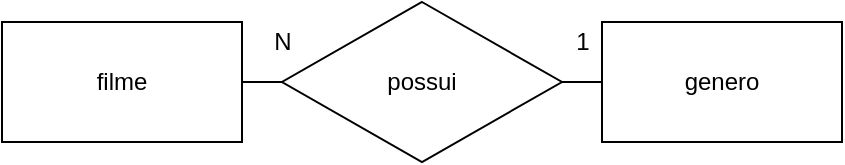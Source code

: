 <mxfile version="14.4.2" type="device" pages="2"><diagram id="C5RBs43oDa-KdzZeNtuy" name="Conceitual"><mxGraphModel dx="868" dy="450" grid="1" gridSize="10" guides="1" tooltips="1" connect="1" arrows="1" fold="1" page="1" pageScale="1" pageWidth="827" pageHeight="1169" math="0" shadow="0"><root><mxCell id="WIyWlLk6GJQsqaUBKTNV-0"/><mxCell id="WIyWlLk6GJQsqaUBKTNV-1" parent="WIyWlLk6GJQsqaUBKTNV-0"/><mxCell id="fCdZ2CDc96GdZPmAHSa--0" value="genero" style="rounded=0;whiteSpace=wrap;html=1;" parent="WIyWlLk6GJQsqaUBKTNV-1" vertex="1"><mxGeometry x="340" y="290" width="120" height="60" as="geometry"/></mxCell><mxCell id="fCdZ2CDc96GdZPmAHSa--10" value="filme" style="rounded=0;whiteSpace=wrap;html=1;" parent="WIyWlLk6GJQsqaUBKTNV-1" vertex="1"><mxGeometry x="40" y="290" width="120" height="60" as="geometry"/></mxCell><mxCell id="fCdZ2CDc96GdZPmAHSa--12" value="possui" style="rhombus;whiteSpace=wrap;html=1;" parent="WIyWlLk6GJQsqaUBKTNV-1" vertex="1"><mxGeometry x="180" y="280" width="140" height="80" as="geometry"/></mxCell><mxCell id="fCdZ2CDc96GdZPmAHSa--14" value="" style="endArrow=none;html=1;exitX=1;exitY=0.5;exitDx=0;exitDy=0;entryX=0;entryY=0.5;entryDx=0;entryDy=0;" parent="WIyWlLk6GJQsqaUBKTNV-1" source="fCdZ2CDc96GdZPmAHSa--10" target="fCdZ2CDc96GdZPmAHSa--12" edge="1"><mxGeometry width="50" height="50" relative="1" as="geometry"><mxPoint x="320" y="360" as="sourcePoint"/><mxPoint x="370" y="310" as="targetPoint"/></mxGeometry></mxCell><mxCell id="fCdZ2CDc96GdZPmAHSa--15" value="" style="endArrow=none;html=1;exitX=1;exitY=0.5;exitDx=0;exitDy=0;entryX=0;entryY=0.5;entryDx=0;entryDy=0;" parent="WIyWlLk6GJQsqaUBKTNV-1" source="fCdZ2CDc96GdZPmAHSa--12" target="fCdZ2CDc96GdZPmAHSa--0" edge="1"><mxGeometry width="50" height="50" relative="1" as="geometry"><mxPoint x="320" y="360" as="sourcePoint"/><mxPoint x="370" y="310" as="targetPoint"/></mxGeometry></mxCell><mxCell id="uv_Q-eY1Le6fuYTD9nWs-0" value="N" style="text;html=1;align=center;verticalAlign=middle;resizable=0;points=[];autosize=1;" parent="WIyWlLk6GJQsqaUBKTNV-1" vertex="1"><mxGeometry x="170" y="290" width="20" height="20" as="geometry"/></mxCell><mxCell id="uv_Q-eY1Le6fuYTD9nWs-1" value="1" style="text;html=1;align=center;verticalAlign=middle;resizable=0;points=[];autosize=1;" parent="WIyWlLk6GJQsqaUBKTNV-1" vertex="1"><mxGeometry x="320" y="290" width="20" height="20" as="geometry"/></mxCell></root></mxGraphModel></diagram><diagram id="0oOhoXphk3pqCleA_59O" name="Lógico"><mxGraphModel dx="868" dy="450" grid="1" gridSize="10" guides="1" tooltips="1" connect="1" arrows="1" fold="1" page="1" pageScale="1" pageWidth="827" pageHeight="1169" math="0" shadow="0"><root><mxCell id="XBBXc8wBIDSU5UM5lOiV-0"/><mxCell id="XBBXc8wBIDSU5UM5lOiV-1" parent="XBBXc8wBIDSU5UM5lOiV-0"/><mxCell id="yBamLYYDE3gB9ltshLQa-0" value="Genero" style="shape=table;startSize=30;container=1;collapsible=1;childLayout=tableLayout;fixedRows=1;rowLines=0;fontStyle=1;align=center;resizeLast=1;" vertex="1" parent="XBBXc8wBIDSU5UM5lOiV-1"><mxGeometry x="110" y="110" width="180" height="100" as="geometry"/></mxCell><mxCell id="yBamLYYDE3gB9ltshLQa-1" value="" style="shape=partialRectangle;collapsible=0;dropTarget=0;pointerEvents=0;fillColor=none;top=0;left=0;bottom=1;right=0;points=[[0,0.5],[1,0.5]];portConstraint=eastwest;" vertex="1" parent="yBamLYYDE3gB9ltshLQa-0"><mxGeometry y="30" width="180" height="30" as="geometry"/></mxCell><mxCell id="yBamLYYDE3gB9ltshLQa-2" value="PK" style="shape=partialRectangle;connectable=0;fillColor=none;top=0;left=0;bottom=0;right=0;fontStyle=1;overflow=hidden;" vertex="1" parent="yBamLYYDE3gB9ltshLQa-1"><mxGeometry width="30" height="30" as="geometry"/></mxCell><mxCell id="yBamLYYDE3gB9ltshLQa-3" value="IdGenero" style="shape=partialRectangle;connectable=0;fillColor=none;top=0;left=0;bottom=0;right=0;align=left;spacingLeft=6;fontStyle=5;overflow=hidden;" vertex="1" parent="yBamLYYDE3gB9ltshLQa-1"><mxGeometry x="30" width="150" height="30" as="geometry"/></mxCell><mxCell id="yBamLYYDE3gB9ltshLQa-4" value="" style="shape=partialRectangle;collapsible=0;dropTarget=0;pointerEvents=0;fillColor=none;top=0;left=0;bottom=0;right=0;points=[[0,0.5],[1,0.5]];portConstraint=eastwest;" vertex="1" parent="yBamLYYDE3gB9ltshLQa-0"><mxGeometry y="60" width="180" height="30" as="geometry"/></mxCell><mxCell id="yBamLYYDE3gB9ltshLQa-5" value="" style="shape=partialRectangle;connectable=0;fillColor=none;top=0;left=0;bottom=0;right=0;editable=1;overflow=hidden;" vertex="1" parent="yBamLYYDE3gB9ltshLQa-4"><mxGeometry width="30" height="30" as="geometry"/></mxCell><mxCell id="yBamLYYDE3gB9ltshLQa-6" value="Nome" style="shape=partialRectangle;connectable=0;fillColor=none;top=0;left=0;bottom=0;right=0;align=left;spacingLeft=6;overflow=hidden;" vertex="1" parent="yBamLYYDE3gB9ltshLQa-4"><mxGeometry x="30" width="150" height="30" as="geometry"/></mxCell><mxCell id="F09jsBNYvLThQLsDXvyI-0" value="Filmes" style="shape=table;startSize=30;container=1;collapsible=1;childLayout=tableLayout;fixedRows=1;rowLines=0;fontStyle=1;align=center;resizeLast=1;" vertex="1" parent="XBBXc8wBIDSU5UM5lOiV-1"><mxGeometry x="500" y="100" width="180" height="130" as="geometry"/></mxCell><mxCell id="F09jsBNYvLThQLsDXvyI-1" value="" style="shape=partialRectangle;collapsible=0;dropTarget=0;pointerEvents=0;fillColor=none;top=0;left=0;bottom=0;right=0;points=[[0,0.5],[1,0.5]];portConstraint=eastwest;" vertex="1" parent="F09jsBNYvLThQLsDXvyI-0"><mxGeometry y="30" width="180" height="30" as="geometry"/></mxCell><mxCell id="F09jsBNYvLThQLsDXvyI-2" value="PK" style="shape=partialRectangle;connectable=0;fillColor=none;top=0;left=0;bottom=0;right=0;fontStyle=1;overflow=hidden;" vertex="1" parent="F09jsBNYvLThQLsDXvyI-1"><mxGeometry width="60" height="30" as="geometry"/></mxCell><mxCell id="F09jsBNYvLThQLsDXvyI-3" value="IdFilmes" style="shape=partialRectangle;connectable=0;fillColor=none;top=0;left=0;bottom=0;right=0;align=left;spacingLeft=6;fontStyle=5;overflow=hidden;" vertex="1" parent="F09jsBNYvLThQLsDXvyI-1"><mxGeometry x="60" width="120" height="30" as="geometry"/></mxCell><mxCell id="F09jsBNYvLThQLsDXvyI-4" value="" style="shape=partialRectangle;collapsible=0;dropTarget=0;pointerEvents=0;fillColor=none;top=0;left=0;bottom=1;right=0;points=[[0,0.5],[1,0.5]];portConstraint=eastwest;" vertex="1" parent="F09jsBNYvLThQLsDXvyI-0"><mxGeometry y="60" width="180" height="30" as="geometry"/></mxCell><mxCell id="F09jsBNYvLThQLsDXvyI-5" value="Fk" style="shape=partialRectangle;connectable=0;fillColor=none;top=0;left=0;bottom=0;right=0;fontStyle=1;overflow=hidden;" vertex="1" parent="F09jsBNYvLThQLsDXvyI-4"><mxGeometry width="60" height="30" as="geometry"/></mxCell><mxCell id="F09jsBNYvLThQLsDXvyI-6" value="IdGenero" style="shape=partialRectangle;connectable=0;fillColor=none;top=0;left=0;bottom=0;right=0;align=left;spacingLeft=6;fontStyle=5;overflow=hidden;" vertex="1" parent="F09jsBNYvLThQLsDXvyI-4"><mxGeometry x="60" width="120" height="30" as="geometry"/></mxCell><mxCell id="F09jsBNYvLThQLsDXvyI-7" value="" style="shape=partialRectangle;collapsible=0;dropTarget=0;pointerEvents=0;fillColor=none;top=0;left=0;bottom=0;right=0;points=[[0,0.5],[1,0.5]];portConstraint=eastwest;" vertex="1" parent="F09jsBNYvLThQLsDXvyI-0"><mxGeometry y="90" width="180" height="30" as="geometry"/></mxCell><mxCell id="F09jsBNYvLThQLsDXvyI-8" value="" style="shape=partialRectangle;connectable=0;fillColor=none;top=0;left=0;bottom=0;right=0;editable=1;overflow=hidden;" vertex="1" parent="F09jsBNYvLThQLsDXvyI-7"><mxGeometry width="60" height="30" as="geometry"/></mxCell><mxCell id="F09jsBNYvLThQLsDXvyI-9" value="Titulo" style="shape=partialRectangle;connectable=0;fillColor=none;top=0;left=0;bottom=0;right=0;align=left;spacingLeft=6;overflow=hidden;" vertex="1" parent="F09jsBNYvLThQLsDXvyI-7"><mxGeometry x="60" width="120" height="30" as="geometry"/></mxCell><mxCell id="ckG7glazvM7D1DqABt20-0" value="" style="edgeStyle=entityRelationEdgeStyle;fontSize=12;html=1;endArrow=ERoneToMany;exitX=1.011;exitY=0.3;exitDx=0;exitDy=0;exitPerimeter=0;entryX=0;entryY=0.5;entryDx=0;entryDy=0;" edge="1" parent="XBBXc8wBIDSU5UM5lOiV-1" source="yBamLYYDE3gB9ltshLQa-1" target="F09jsBNYvLThQLsDXvyI-4"><mxGeometry width="100" height="100" relative="1" as="geometry"><mxPoint x="350" y="360" as="sourcePoint"/><mxPoint x="450" y="260" as="targetPoint"/></mxGeometry></mxCell></root></mxGraphModel></diagram></mxfile>